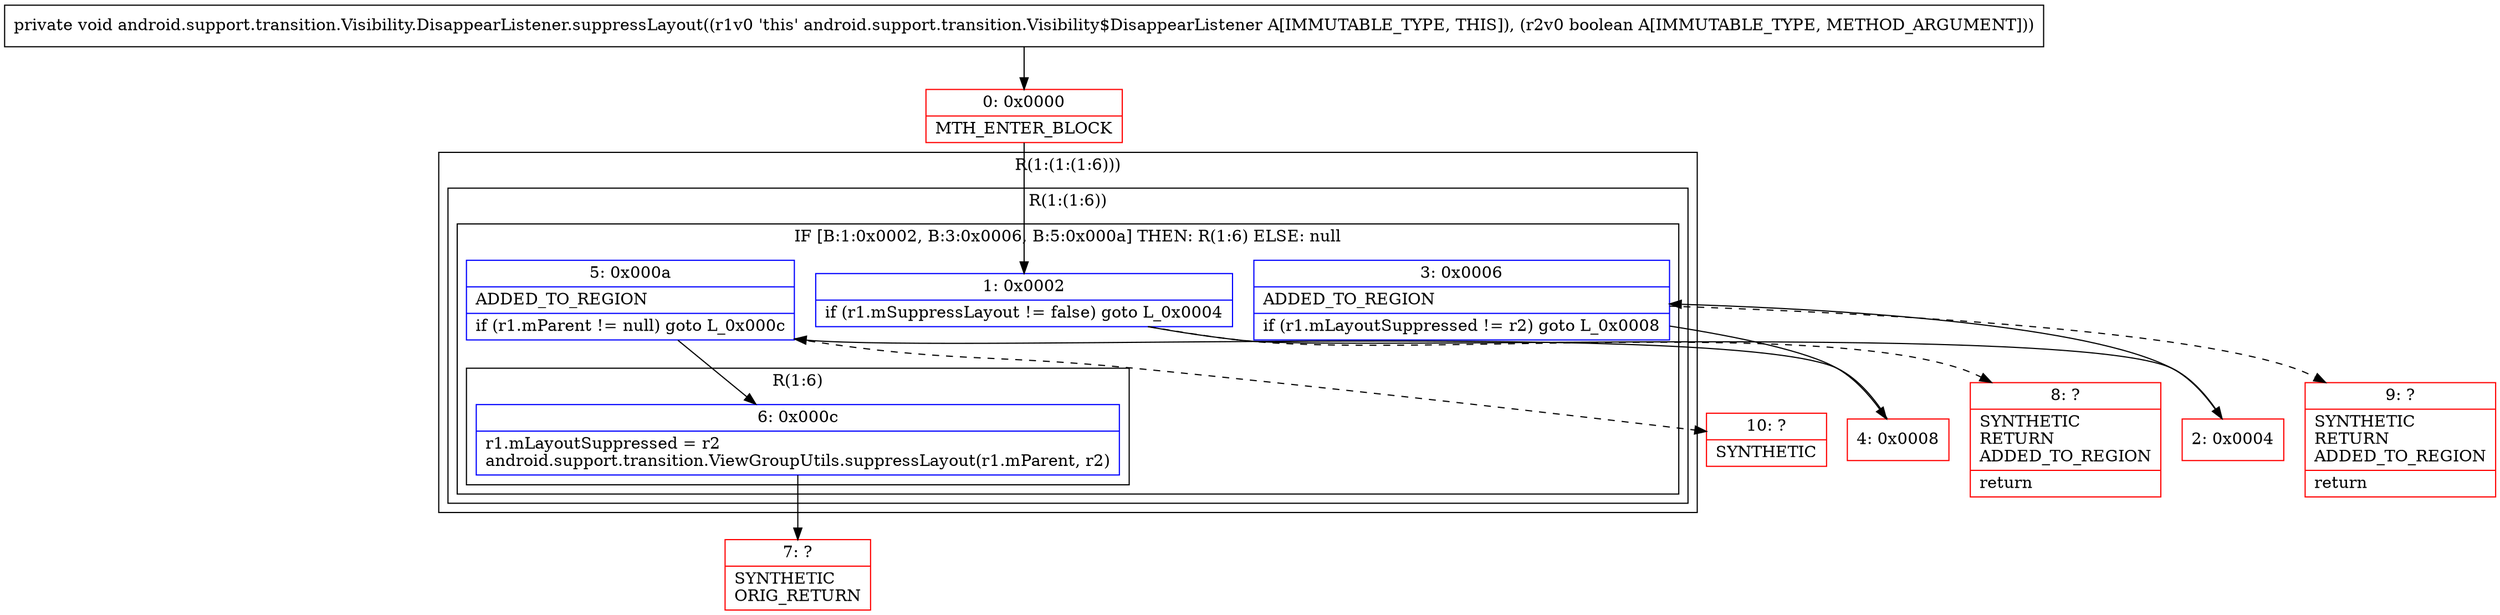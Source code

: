 digraph "CFG forandroid.support.transition.Visibility.DisappearListener.suppressLayout(Z)V" {
subgraph cluster_Region_497430349 {
label = "R(1:(1:(1:6)))";
node [shape=record,color=blue];
subgraph cluster_Region_187848810 {
label = "R(1:(1:6))";
node [shape=record,color=blue];
subgraph cluster_IfRegion_1887711665 {
label = "IF [B:1:0x0002, B:3:0x0006, B:5:0x000a] THEN: R(1:6) ELSE: null";
node [shape=record,color=blue];
Node_1 [shape=record,label="{1\:\ 0x0002|if (r1.mSuppressLayout != false) goto L_0x0004\l}"];
Node_3 [shape=record,label="{3\:\ 0x0006|ADDED_TO_REGION\l|if (r1.mLayoutSuppressed != r2) goto L_0x0008\l}"];
Node_5 [shape=record,label="{5\:\ 0x000a|ADDED_TO_REGION\l|if (r1.mParent != null) goto L_0x000c\l}"];
subgraph cluster_Region_1844335446 {
label = "R(1:6)";
node [shape=record,color=blue];
Node_6 [shape=record,label="{6\:\ 0x000c|r1.mLayoutSuppressed = r2\landroid.support.transition.ViewGroupUtils.suppressLayout(r1.mParent, r2)\l}"];
}
}
}
}
Node_0 [shape=record,color=red,label="{0\:\ 0x0000|MTH_ENTER_BLOCK\l}"];
Node_2 [shape=record,color=red,label="{2\:\ 0x0004}"];
Node_4 [shape=record,color=red,label="{4\:\ 0x0008}"];
Node_7 [shape=record,color=red,label="{7\:\ ?|SYNTHETIC\lORIG_RETURN\l}"];
Node_8 [shape=record,color=red,label="{8\:\ ?|SYNTHETIC\lRETURN\lADDED_TO_REGION\l|return\l}"];
Node_9 [shape=record,color=red,label="{9\:\ ?|SYNTHETIC\lRETURN\lADDED_TO_REGION\l|return\l}"];
Node_10 [shape=record,color=red,label="{10\:\ ?|SYNTHETIC\l}"];
MethodNode[shape=record,label="{private void android.support.transition.Visibility.DisappearListener.suppressLayout((r1v0 'this' android.support.transition.Visibility$DisappearListener A[IMMUTABLE_TYPE, THIS]), (r2v0 boolean A[IMMUTABLE_TYPE, METHOD_ARGUMENT])) }"];
MethodNode -> Node_0;
Node_1 -> Node_2;
Node_1 -> Node_8[style=dashed];
Node_3 -> Node_4;
Node_3 -> Node_9[style=dashed];
Node_5 -> Node_6;
Node_5 -> Node_10[style=dashed];
Node_6 -> Node_7;
Node_0 -> Node_1;
Node_2 -> Node_3;
Node_4 -> Node_5;
}

